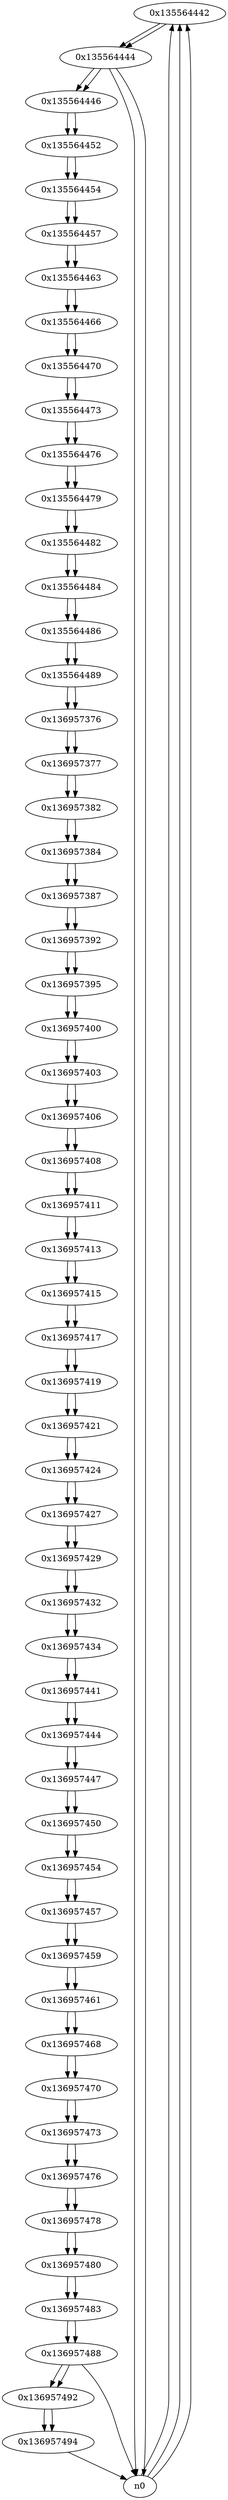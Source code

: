 digraph G{
/* nodes */
  n1 [label="0x135564442"]
  n2 [label="0x135564444"]
  n3 [label="0x135564446"]
  n4 [label="0x135564452"]
  n5 [label="0x135564454"]
  n6 [label="0x135564457"]
  n7 [label="0x135564463"]
  n8 [label="0x135564466"]
  n9 [label="0x135564470"]
  n10 [label="0x135564473"]
  n11 [label="0x135564476"]
  n12 [label="0x135564479"]
  n13 [label="0x135564482"]
  n14 [label="0x135564484"]
  n15 [label="0x135564486"]
  n16 [label="0x135564489"]
  n17 [label="0x136957376"]
  n18 [label="0x136957377"]
  n19 [label="0x136957382"]
  n20 [label="0x136957384"]
  n21 [label="0x136957387"]
  n22 [label="0x136957392"]
  n23 [label="0x136957395"]
  n24 [label="0x136957400"]
  n25 [label="0x136957403"]
  n26 [label="0x136957406"]
  n27 [label="0x136957408"]
  n28 [label="0x136957411"]
  n29 [label="0x136957413"]
  n30 [label="0x136957415"]
  n31 [label="0x136957417"]
  n32 [label="0x136957419"]
  n33 [label="0x136957421"]
  n34 [label="0x136957424"]
  n35 [label="0x136957427"]
  n36 [label="0x136957429"]
  n37 [label="0x136957432"]
  n38 [label="0x136957434"]
  n39 [label="0x136957441"]
  n40 [label="0x136957444"]
  n41 [label="0x136957447"]
  n42 [label="0x136957450"]
  n43 [label="0x136957454"]
  n44 [label="0x136957457"]
  n45 [label="0x136957459"]
  n46 [label="0x136957461"]
  n47 [label="0x136957468"]
  n48 [label="0x136957470"]
  n49 [label="0x136957473"]
  n50 [label="0x136957476"]
  n51 [label="0x136957478"]
  n52 [label="0x136957480"]
  n53 [label="0x136957483"]
  n54 [label="0x136957488"]
  n55 [label="0x136957492"]
  n56 [label="0x136957494"]
/* edges */
n1 -> n2;
n0 -> n1;
n0 -> n1;
n0 -> n1;
n2 -> n0;
n2 -> n3;
n2 -> n0;
n1 -> n2;
n3 -> n4;
n2 -> n3;
n4 -> n5;
n3 -> n4;
n5 -> n6;
n4 -> n5;
n6 -> n7;
n5 -> n6;
n7 -> n8;
n6 -> n7;
n8 -> n9;
n7 -> n8;
n9 -> n10;
n8 -> n9;
n10 -> n11;
n9 -> n10;
n11 -> n12;
n10 -> n11;
n12 -> n13;
n11 -> n12;
n13 -> n14;
n12 -> n13;
n14 -> n15;
n13 -> n14;
n15 -> n16;
n14 -> n15;
n16 -> n17;
n15 -> n16;
n17 -> n18;
n16 -> n17;
n18 -> n19;
n17 -> n18;
n19 -> n20;
n18 -> n19;
n20 -> n21;
n19 -> n20;
n21 -> n22;
n20 -> n21;
n22 -> n23;
n21 -> n22;
n23 -> n24;
n22 -> n23;
n24 -> n25;
n23 -> n24;
n25 -> n26;
n24 -> n25;
n26 -> n27;
n25 -> n26;
n27 -> n28;
n26 -> n27;
n28 -> n29;
n27 -> n28;
n29 -> n30;
n28 -> n29;
n30 -> n31;
n29 -> n30;
n31 -> n32;
n30 -> n31;
n32 -> n33;
n31 -> n32;
n33 -> n34;
n32 -> n33;
n34 -> n35;
n33 -> n34;
n35 -> n36;
n34 -> n35;
n36 -> n37;
n35 -> n36;
n37 -> n38;
n36 -> n37;
n38 -> n39;
n37 -> n38;
n39 -> n40;
n38 -> n39;
n40 -> n41;
n39 -> n40;
n41 -> n42;
n40 -> n41;
n42 -> n43;
n41 -> n42;
n43 -> n44;
n42 -> n43;
n44 -> n45;
n43 -> n44;
n45 -> n46;
n44 -> n45;
n46 -> n47;
n45 -> n46;
n47 -> n48;
n46 -> n47;
n48 -> n49;
n47 -> n48;
n49 -> n50;
n48 -> n49;
n50 -> n51;
n49 -> n50;
n51 -> n52;
n50 -> n51;
n52 -> n53;
n51 -> n52;
n53 -> n54;
n52 -> n53;
n54 -> n55;
n54 -> n0;
n53 -> n54;
n55 -> n56;
n54 -> n55;
n56 -> n0;
n55 -> n56;
}

